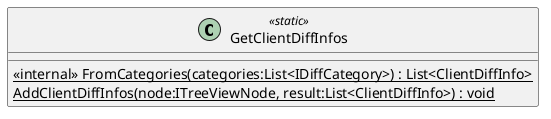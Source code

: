 @startuml
class GetClientDiffInfos <<static>> {
    <<internal>> {static} FromCategories(categories:List<IDiffCategory>) : List<ClientDiffInfo>
    {static} AddClientDiffInfos(node:ITreeViewNode, result:List<ClientDiffInfo>) : void
}
@enduml
